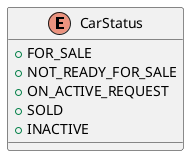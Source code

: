 @startuml
enum CarStatus {
    +FOR_SALE
    +NOT_READY_FOR_SALE
    +ON_ACTIVE_REQUEST
    +SOLD
    +INACTIVE
}
@enduml